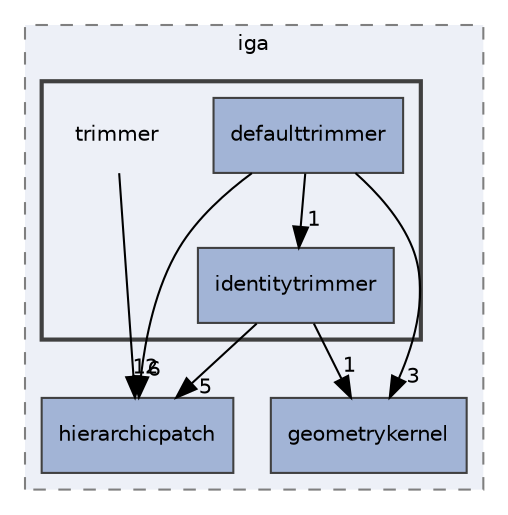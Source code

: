 digraph "trimmer"
{
 // LATEX_PDF_SIZE
  edge [fontname="Helvetica",fontsize="10",labelfontname="Helvetica",labelfontsize="10"];
  node [fontname="Helvetica",fontsize="10",shape=record];
  compound=true
  subgraph clusterdir_d2a3c23294a1b1015b1b8e8721ddded8 {
    graph [ bgcolor="#edf0f7", pencolor="grey50", style="filled,dashed,", label="iga", fontname="Helvetica", fontsize="10", URL="dir_d2a3c23294a1b1015b1b8e8721ddded8.html"]
  dir_12fc9e68aad46ae2d80ba50ef1c96d76 [shape=box, label="hierarchicpatch", style="filled,", fillcolor="#a2b4d6", color="grey25", URL="dir_12fc9e68aad46ae2d80ba50ef1c96d76.html"];
  dir_98571e7345f7327fea7723ec1a12d870 [shape=box, label="geometrykernel", style="filled,", fillcolor="#a2b4d6", color="grey25", URL="dir_98571e7345f7327fea7723ec1a12d870.html"];
  subgraph clusterdir_7d0c370ab440c4b4f78419bfc8c93eb8 {
    graph [ bgcolor="#edf0f7", pencolor="grey25", style="filled,bold,", label="", fontname="Helvetica", fontsize="10", URL="dir_7d0c370ab440c4b4f78419bfc8c93eb8.html"]
    dir_7d0c370ab440c4b4f78419bfc8c93eb8 [shape=plaintext, label="trimmer"];
  dir_265321845ed2650d675b22a94b62262d [shape=box, label="defaulttrimmer", style="filled,", fillcolor="#a2b4d6", color="grey25", URL="dir_265321845ed2650d675b22a94b62262d.html"];
  dir_aa3557bd66a6784b3b9e663253e8d0ba [shape=box, label="identitytrimmer", style="filled,", fillcolor="#a2b4d6", color="grey25", URL="dir_aa3557bd66a6784b3b9e663253e8d0ba.html"];
  }
  }
  dir_7d0c370ab440c4b4f78419bfc8c93eb8->dir_12fc9e68aad46ae2d80ba50ef1c96d76 [headlabel="12", labeldistance=1.5 headhref="dir_000020_000007.html"];
  dir_265321845ed2650d675b22a94b62262d->dir_12fc9e68aad46ae2d80ba50ef1c96d76 [headlabel="6", labeldistance=1.5 headhref="dir_000001_000007.html"];
  dir_265321845ed2650d675b22a94b62262d->dir_98571e7345f7327fea7723ec1a12d870 [headlabel="3", labeldistance=1.5 headhref="dir_000001_000006.html"];
  dir_265321845ed2650d675b22a94b62262d->dir_aa3557bd66a6784b3b9e663253e8d0ba [headlabel="1", labeldistance=1.5 headhref="dir_000001_000009.html"];
  dir_aa3557bd66a6784b3b9e663253e8d0ba->dir_12fc9e68aad46ae2d80ba50ef1c96d76 [headlabel="5", labeldistance=1.5 headhref="dir_000009_000007.html"];
  dir_aa3557bd66a6784b3b9e663253e8d0ba->dir_98571e7345f7327fea7723ec1a12d870 [headlabel="1", labeldistance=1.5 headhref="dir_000009_000006.html"];
}
